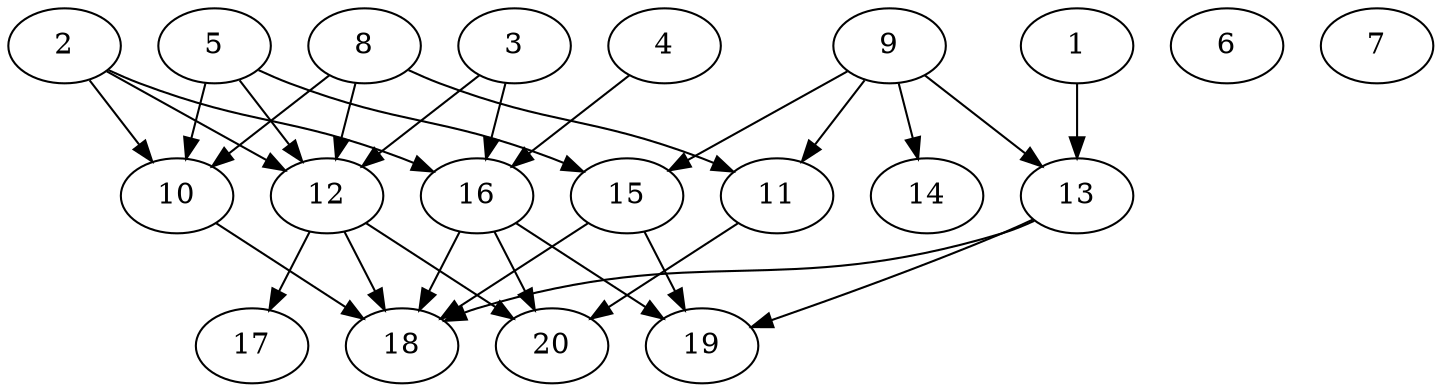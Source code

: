 // DAG automatically generated by daggen at Tue Jul 23 14:29:40 2019
// ./daggen --dot -n 20 --ccr 0.3 --fat 0.7 --regular 0.5 --density 0.7 --mindata 5242880 --maxdata 52428800 
digraph G {
  1 [size="26791253", alpha="0.19", expect_size="8037376"] 
  1 -> 13 [size ="8037376"]
  2 [size="107837440", alpha="0.05", expect_size="32351232"] 
  2 -> 10 [size ="32351232"]
  2 -> 12 [size ="32351232"]
  2 -> 16 [size ="32351232"]
  3 [size="78366720", alpha="0.09", expect_size="23510016"] 
  3 -> 12 [size ="23510016"]
  3 -> 16 [size ="23510016"]
  4 [size="72741547", alpha="0.16", expect_size="21822464"] 
  4 -> 16 [size ="21822464"]
  5 [size="122364587", alpha="0.08", expect_size="36709376"] 
  5 -> 10 [size ="36709376"]
  5 -> 12 [size ="36709376"]
  5 -> 15 [size ="36709376"]
  6 [size="105779200", alpha="0.00", expect_size="31733760"] 
  7 [size="33488213", alpha="0.07", expect_size="10046464"] 
  8 [size="49722027", alpha="0.02", expect_size="14916608"] 
  8 -> 10 [size ="14916608"]
  8 -> 11 [size ="14916608"]
  8 -> 12 [size ="14916608"]
  9 [size="116008960", alpha="0.14", expect_size="34802688"] 
  9 -> 11 [size ="34802688"]
  9 -> 13 [size ="34802688"]
  9 -> 14 [size ="34802688"]
  9 -> 15 [size ="34802688"]
  10 [size="141475840", alpha="0.03", expect_size="42442752"] 
  10 -> 18 [size ="42442752"]
  11 [size="58767360", alpha="0.00", expect_size="17630208"] 
  11 -> 20 [size ="17630208"]
  12 [size="54391467", alpha="0.18", expect_size="16317440"] 
  12 -> 17 [size ="16317440"]
  12 -> 18 [size ="16317440"]
  12 -> 20 [size ="16317440"]
  13 [size="91931307", alpha="0.17", expect_size="27579392"] 
  13 -> 18 [size ="27579392"]
  13 -> 19 [size ="27579392"]
  14 [size="165270187", alpha="0.16", expect_size="49581056"] 
  15 [size="132768427", alpha="0.10", expect_size="39830528"] 
  15 -> 18 [size ="39830528"]
  15 -> 19 [size ="39830528"]
  16 [size="40605013", alpha="0.17", expect_size="12181504"] 
  16 -> 18 [size ="12181504"]
  16 -> 19 [size ="12181504"]
  16 -> 20 [size ="12181504"]
  17 [size="43786240", alpha="0.10", expect_size="13135872"] 
  18 [size="102348800", alpha="0.09", expect_size="30704640"] 
  19 [size="116162560", alpha="0.13", expect_size="34848768"] 
  20 [size="72420693", alpha="0.10", expect_size="21726208"] 
}
